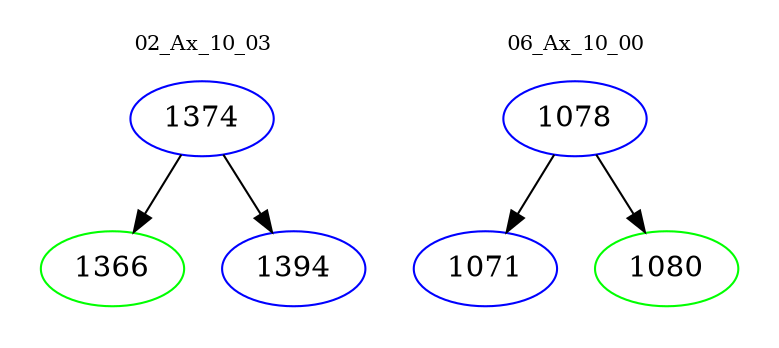 digraph{
subgraph cluster_0 {
color = white
label = "02_Ax_10_03";
fontsize=10;
T0_1374 [label="1374", color="blue"]
T0_1374 -> T0_1366 [color="black"]
T0_1366 [label="1366", color="green"]
T0_1374 -> T0_1394 [color="black"]
T0_1394 [label="1394", color="blue"]
}
subgraph cluster_1 {
color = white
label = "06_Ax_10_00";
fontsize=10;
T1_1078 [label="1078", color="blue"]
T1_1078 -> T1_1071 [color="black"]
T1_1071 [label="1071", color="blue"]
T1_1078 -> T1_1080 [color="black"]
T1_1080 [label="1080", color="green"]
}
}

